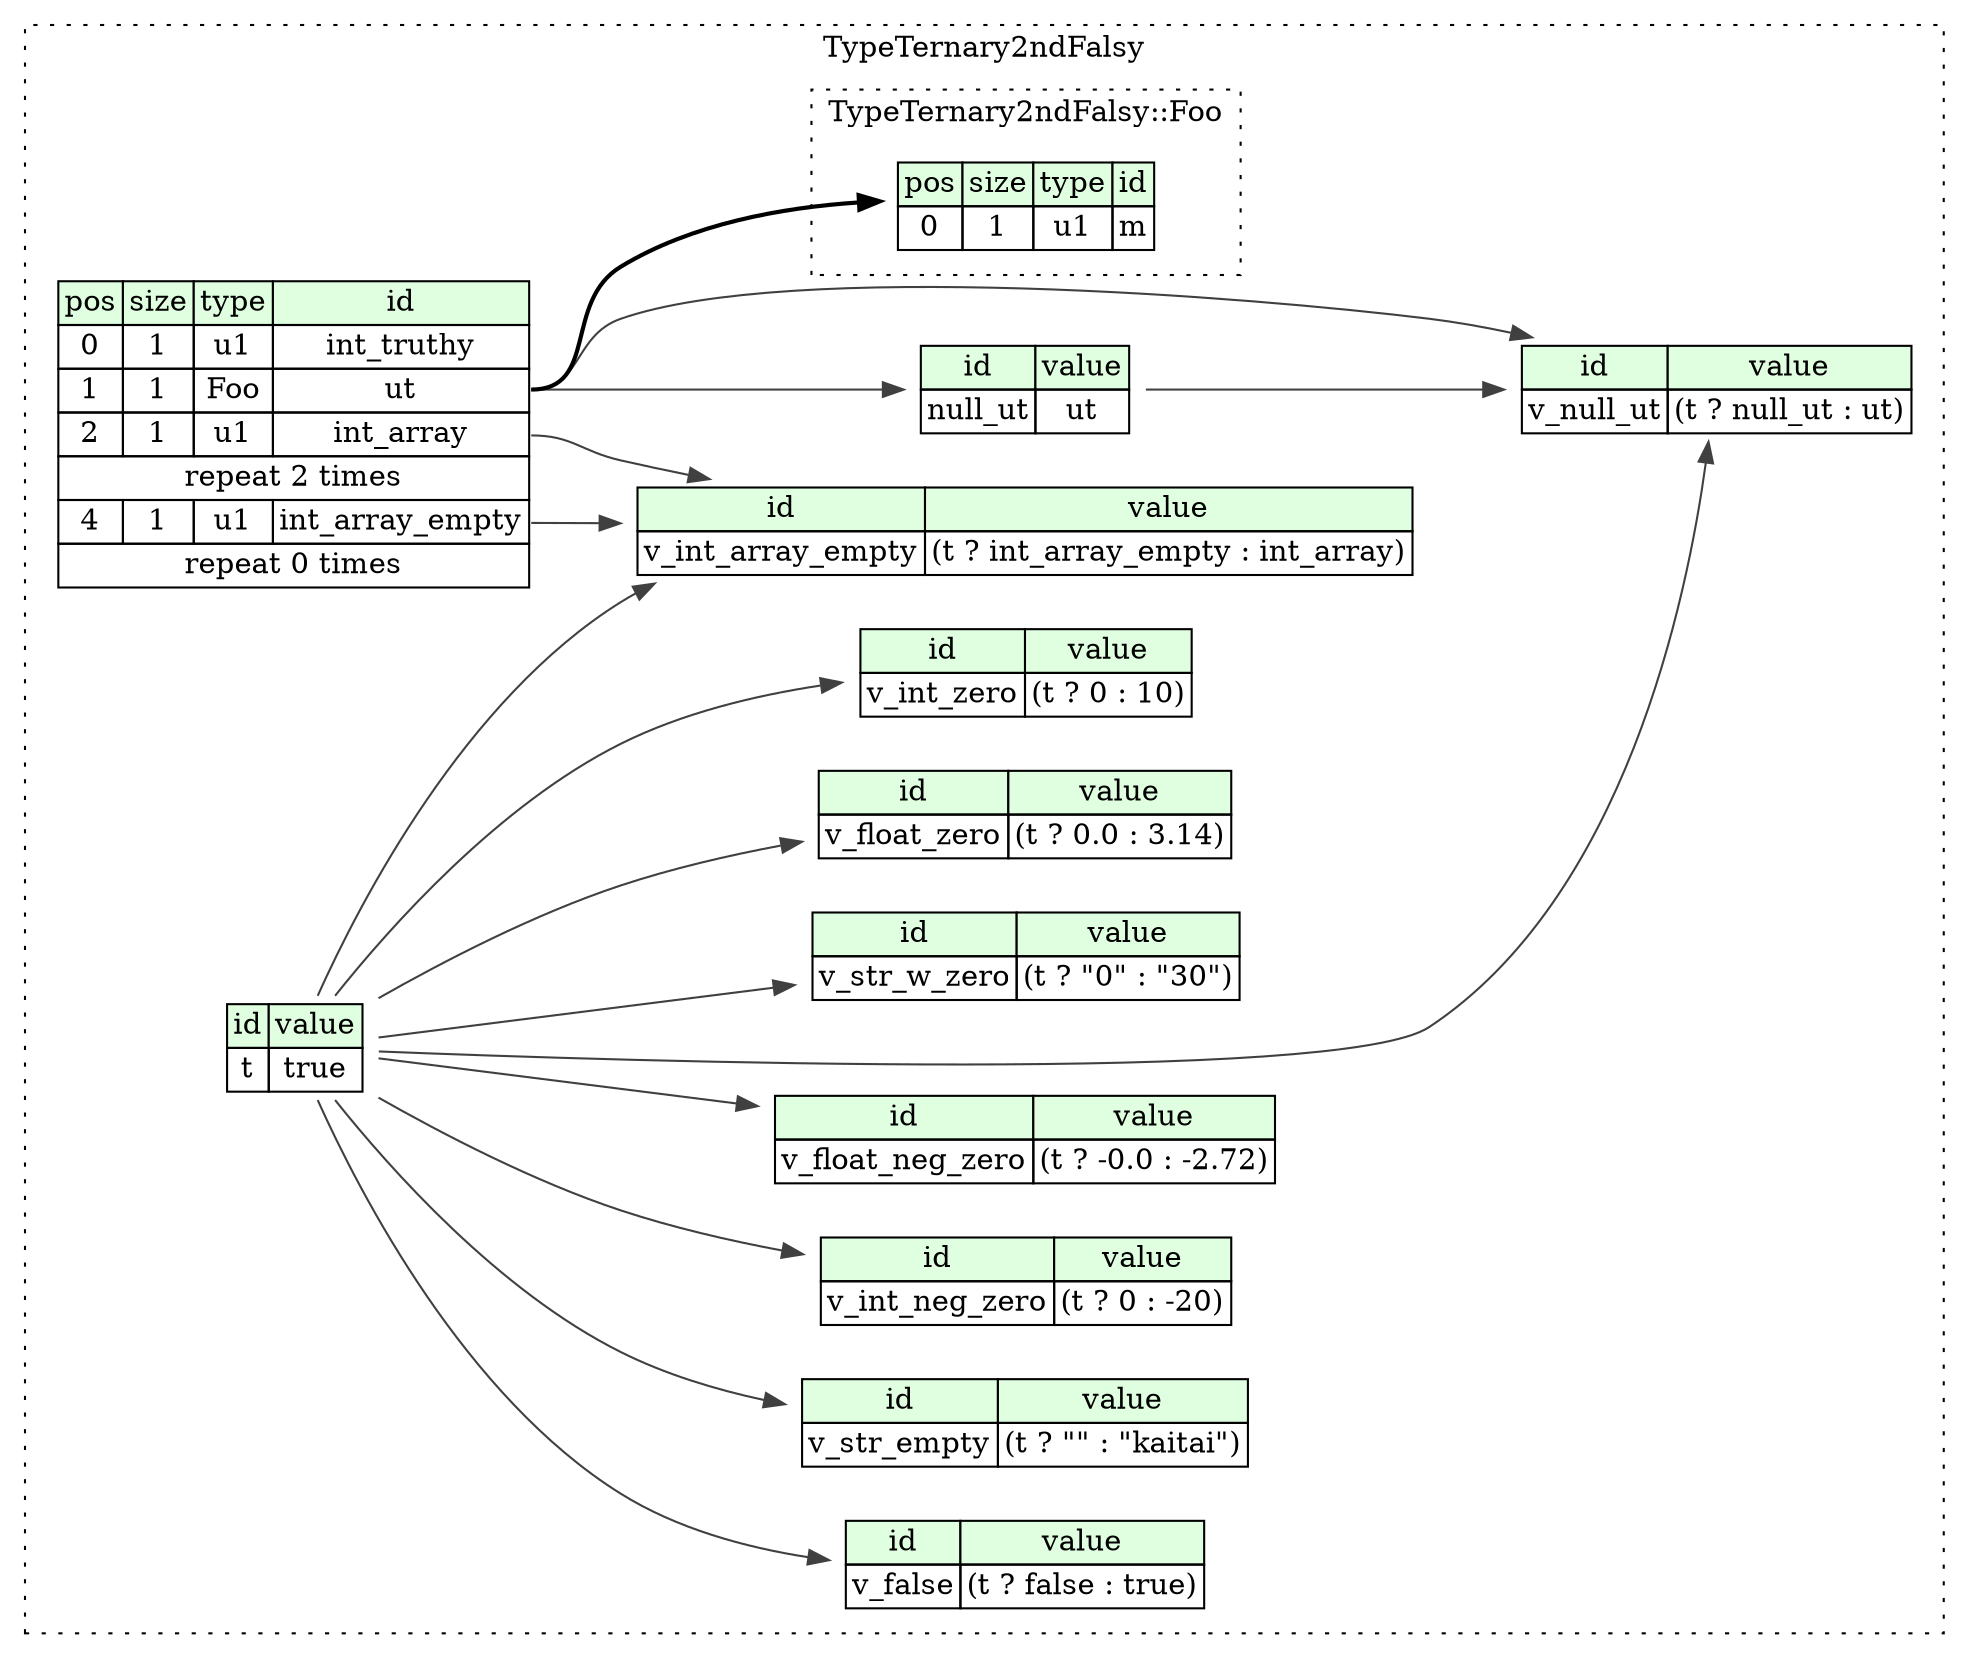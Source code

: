 digraph {
	rankdir=LR;
	node [shape=plaintext];
	subgraph cluster__type_ternary_2nd_falsy {
		label="TypeTernary2ndFalsy";
		graph[style=dotted];

		type_ternary_2nd_falsy__seq [label=<<TABLE BORDER="0" CELLBORDER="1" CELLSPACING="0">
			<TR><TD BGCOLOR="#E0FFE0">pos</TD><TD BGCOLOR="#E0FFE0">size</TD><TD BGCOLOR="#E0FFE0">type</TD><TD BGCOLOR="#E0FFE0">id</TD></TR>
			<TR><TD PORT="int_truthy_pos">0</TD><TD PORT="int_truthy_size">1</TD><TD>u1</TD><TD PORT="int_truthy_type">int_truthy</TD></TR>
			<TR><TD PORT="ut_pos">1</TD><TD PORT="ut_size">1</TD><TD>Foo</TD><TD PORT="ut_type">ut</TD></TR>
			<TR><TD PORT="int_array_pos">2</TD><TD PORT="int_array_size">1</TD><TD>u1</TD><TD PORT="int_array_type">int_array</TD></TR>
			<TR><TD COLSPAN="4" PORT="int_array__repeat">repeat 2 times</TD></TR>
			<TR><TD PORT="int_array_empty_pos">4</TD><TD PORT="int_array_empty_size">1</TD><TD>u1</TD><TD PORT="int_array_empty_type">int_array_empty</TD></TR>
			<TR><TD COLSPAN="4" PORT="int_array_empty__repeat">repeat 0 times</TD></TR>
		</TABLE>>];
		type_ternary_2nd_falsy__inst__v_float_neg_zero [label=<<TABLE BORDER="0" CELLBORDER="1" CELLSPACING="0">
			<TR><TD BGCOLOR="#E0FFE0">id</TD><TD BGCOLOR="#E0FFE0">value</TD></TR>
			<TR><TD>v_float_neg_zero</TD><TD>(t ? -0.0 : -2.72)</TD></TR>
		</TABLE>>];
		type_ternary_2nd_falsy__inst__v_str_w_zero [label=<<TABLE BORDER="0" CELLBORDER="1" CELLSPACING="0">
			<TR><TD BGCOLOR="#E0FFE0">id</TD><TD BGCOLOR="#E0FFE0">value</TD></TR>
			<TR><TD>v_str_w_zero</TD><TD>(t ? &quot;0&quot; : &quot;30&quot;)</TD></TR>
		</TABLE>>];
		type_ternary_2nd_falsy__inst__v_float_zero [label=<<TABLE BORDER="0" CELLBORDER="1" CELLSPACING="0">
			<TR><TD BGCOLOR="#E0FFE0">id</TD><TD BGCOLOR="#E0FFE0">value</TD></TR>
			<TR><TD>v_float_zero</TD><TD>(t ? 0.0 : 3.14)</TD></TR>
		</TABLE>>];
		type_ternary_2nd_falsy__inst__null_ut [label=<<TABLE BORDER="0" CELLBORDER="1" CELLSPACING="0">
			<TR><TD BGCOLOR="#E0FFE0">id</TD><TD BGCOLOR="#E0FFE0">value</TD></TR>
			<TR><TD>null_ut</TD><TD>ut</TD></TR>
		</TABLE>>];
		type_ternary_2nd_falsy__inst__t [label=<<TABLE BORDER="0" CELLBORDER="1" CELLSPACING="0">
			<TR><TD BGCOLOR="#E0FFE0">id</TD><TD BGCOLOR="#E0FFE0">value</TD></TR>
			<TR><TD>t</TD><TD>true</TD></TR>
		</TABLE>>];
		type_ternary_2nd_falsy__inst__v_int_zero [label=<<TABLE BORDER="0" CELLBORDER="1" CELLSPACING="0">
			<TR><TD BGCOLOR="#E0FFE0">id</TD><TD BGCOLOR="#E0FFE0">value</TD></TR>
			<TR><TD>v_int_zero</TD><TD>(t ? 0 : 10)</TD></TR>
		</TABLE>>];
		type_ternary_2nd_falsy__inst__v_false [label=<<TABLE BORDER="0" CELLBORDER="1" CELLSPACING="0">
			<TR><TD BGCOLOR="#E0FFE0">id</TD><TD BGCOLOR="#E0FFE0">value</TD></TR>
			<TR><TD>v_false</TD><TD>(t ? false : true)</TD></TR>
		</TABLE>>];
		type_ternary_2nd_falsy__inst__v_str_empty [label=<<TABLE BORDER="0" CELLBORDER="1" CELLSPACING="0">
			<TR><TD BGCOLOR="#E0FFE0">id</TD><TD BGCOLOR="#E0FFE0">value</TD></TR>
			<TR><TD>v_str_empty</TD><TD>(t ? &quot;&quot; : &quot;kaitai&quot;)</TD></TR>
		</TABLE>>];
		type_ternary_2nd_falsy__inst__v_int_neg_zero [label=<<TABLE BORDER="0" CELLBORDER="1" CELLSPACING="0">
			<TR><TD BGCOLOR="#E0FFE0">id</TD><TD BGCOLOR="#E0FFE0">value</TD></TR>
			<TR><TD>v_int_neg_zero</TD><TD>(t ? 0 : -20)</TD></TR>
		</TABLE>>];
		type_ternary_2nd_falsy__inst__v_int_array_empty [label=<<TABLE BORDER="0" CELLBORDER="1" CELLSPACING="0">
			<TR><TD BGCOLOR="#E0FFE0">id</TD><TD BGCOLOR="#E0FFE0">value</TD></TR>
			<TR><TD>v_int_array_empty</TD><TD>(t ? int_array_empty : int_array)</TD></TR>
		</TABLE>>];
		type_ternary_2nd_falsy__inst__v_null_ut [label=<<TABLE BORDER="0" CELLBORDER="1" CELLSPACING="0">
			<TR><TD BGCOLOR="#E0FFE0">id</TD><TD BGCOLOR="#E0FFE0">value</TD></TR>
			<TR><TD>v_null_ut</TD><TD>(t ? null_ut : ut)</TD></TR>
		</TABLE>>];
		subgraph cluster__foo {
			label="TypeTernary2ndFalsy::Foo";
			graph[style=dotted];

			foo__seq [label=<<TABLE BORDER="0" CELLBORDER="1" CELLSPACING="0">
				<TR><TD BGCOLOR="#E0FFE0">pos</TD><TD BGCOLOR="#E0FFE0">size</TD><TD BGCOLOR="#E0FFE0">type</TD><TD BGCOLOR="#E0FFE0">id</TD></TR>
				<TR><TD PORT="m_pos">0</TD><TD PORT="m_size">1</TD><TD>u1</TD><TD PORT="m_type">m</TD></TR>
			</TABLE>>];
		}
	}
	type_ternary_2nd_falsy__seq:ut_type -> foo__seq [style=bold];
	type_ternary_2nd_falsy__inst__t:t_type -> type_ternary_2nd_falsy__inst__v_float_neg_zero [color="#404040"];
	type_ternary_2nd_falsy__inst__t:t_type -> type_ternary_2nd_falsy__inst__v_str_w_zero [color="#404040"];
	type_ternary_2nd_falsy__inst__t:t_type -> type_ternary_2nd_falsy__inst__v_float_zero [color="#404040"];
	type_ternary_2nd_falsy__seq:ut_type -> type_ternary_2nd_falsy__inst__null_ut [color="#404040"];
	type_ternary_2nd_falsy__inst__t:t_type -> type_ternary_2nd_falsy__inst__v_int_zero [color="#404040"];
	type_ternary_2nd_falsy__inst__t:t_type -> type_ternary_2nd_falsy__inst__v_false [color="#404040"];
	type_ternary_2nd_falsy__inst__t:t_type -> type_ternary_2nd_falsy__inst__v_str_empty [color="#404040"];
	type_ternary_2nd_falsy__inst__t:t_type -> type_ternary_2nd_falsy__inst__v_int_neg_zero [color="#404040"];
	type_ternary_2nd_falsy__inst__t:t_type -> type_ternary_2nd_falsy__inst__v_int_array_empty [color="#404040"];
	type_ternary_2nd_falsy__seq:int_array_empty_type -> type_ternary_2nd_falsy__inst__v_int_array_empty [color="#404040"];
	type_ternary_2nd_falsy__seq:int_array_type -> type_ternary_2nd_falsy__inst__v_int_array_empty [color="#404040"];
	type_ternary_2nd_falsy__inst__t:t_type -> type_ternary_2nd_falsy__inst__v_null_ut [color="#404040"];
	type_ternary_2nd_falsy__inst__null_ut:null_ut_type -> type_ternary_2nd_falsy__inst__v_null_ut [color="#404040"];
	type_ternary_2nd_falsy__seq:ut_type -> type_ternary_2nd_falsy__inst__v_null_ut [color="#404040"];
}
